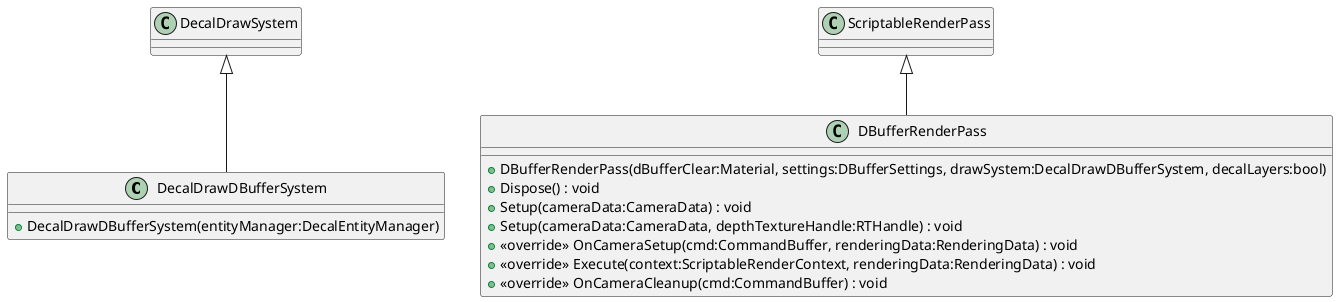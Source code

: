 @startuml
class DecalDrawDBufferSystem {
    + DecalDrawDBufferSystem(entityManager:DecalEntityManager)
}
class DBufferRenderPass {
    + DBufferRenderPass(dBufferClear:Material, settings:DBufferSettings, drawSystem:DecalDrawDBufferSystem, decalLayers:bool)
    + Dispose() : void
    + Setup(cameraData:CameraData) : void
    + Setup(cameraData:CameraData, depthTextureHandle:RTHandle) : void
    + <<override>> OnCameraSetup(cmd:CommandBuffer, renderingData:RenderingData) : void
    + <<override>> Execute(context:ScriptableRenderContext, renderingData:RenderingData) : void
    + <<override>> OnCameraCleanup(cmd:CommandBuffer) : void
}
DecalDrawSystem <|-- DecalDrawDBufferSystem
ScriptableRenderPass <|-- DBufferRenderPass
@enduml
